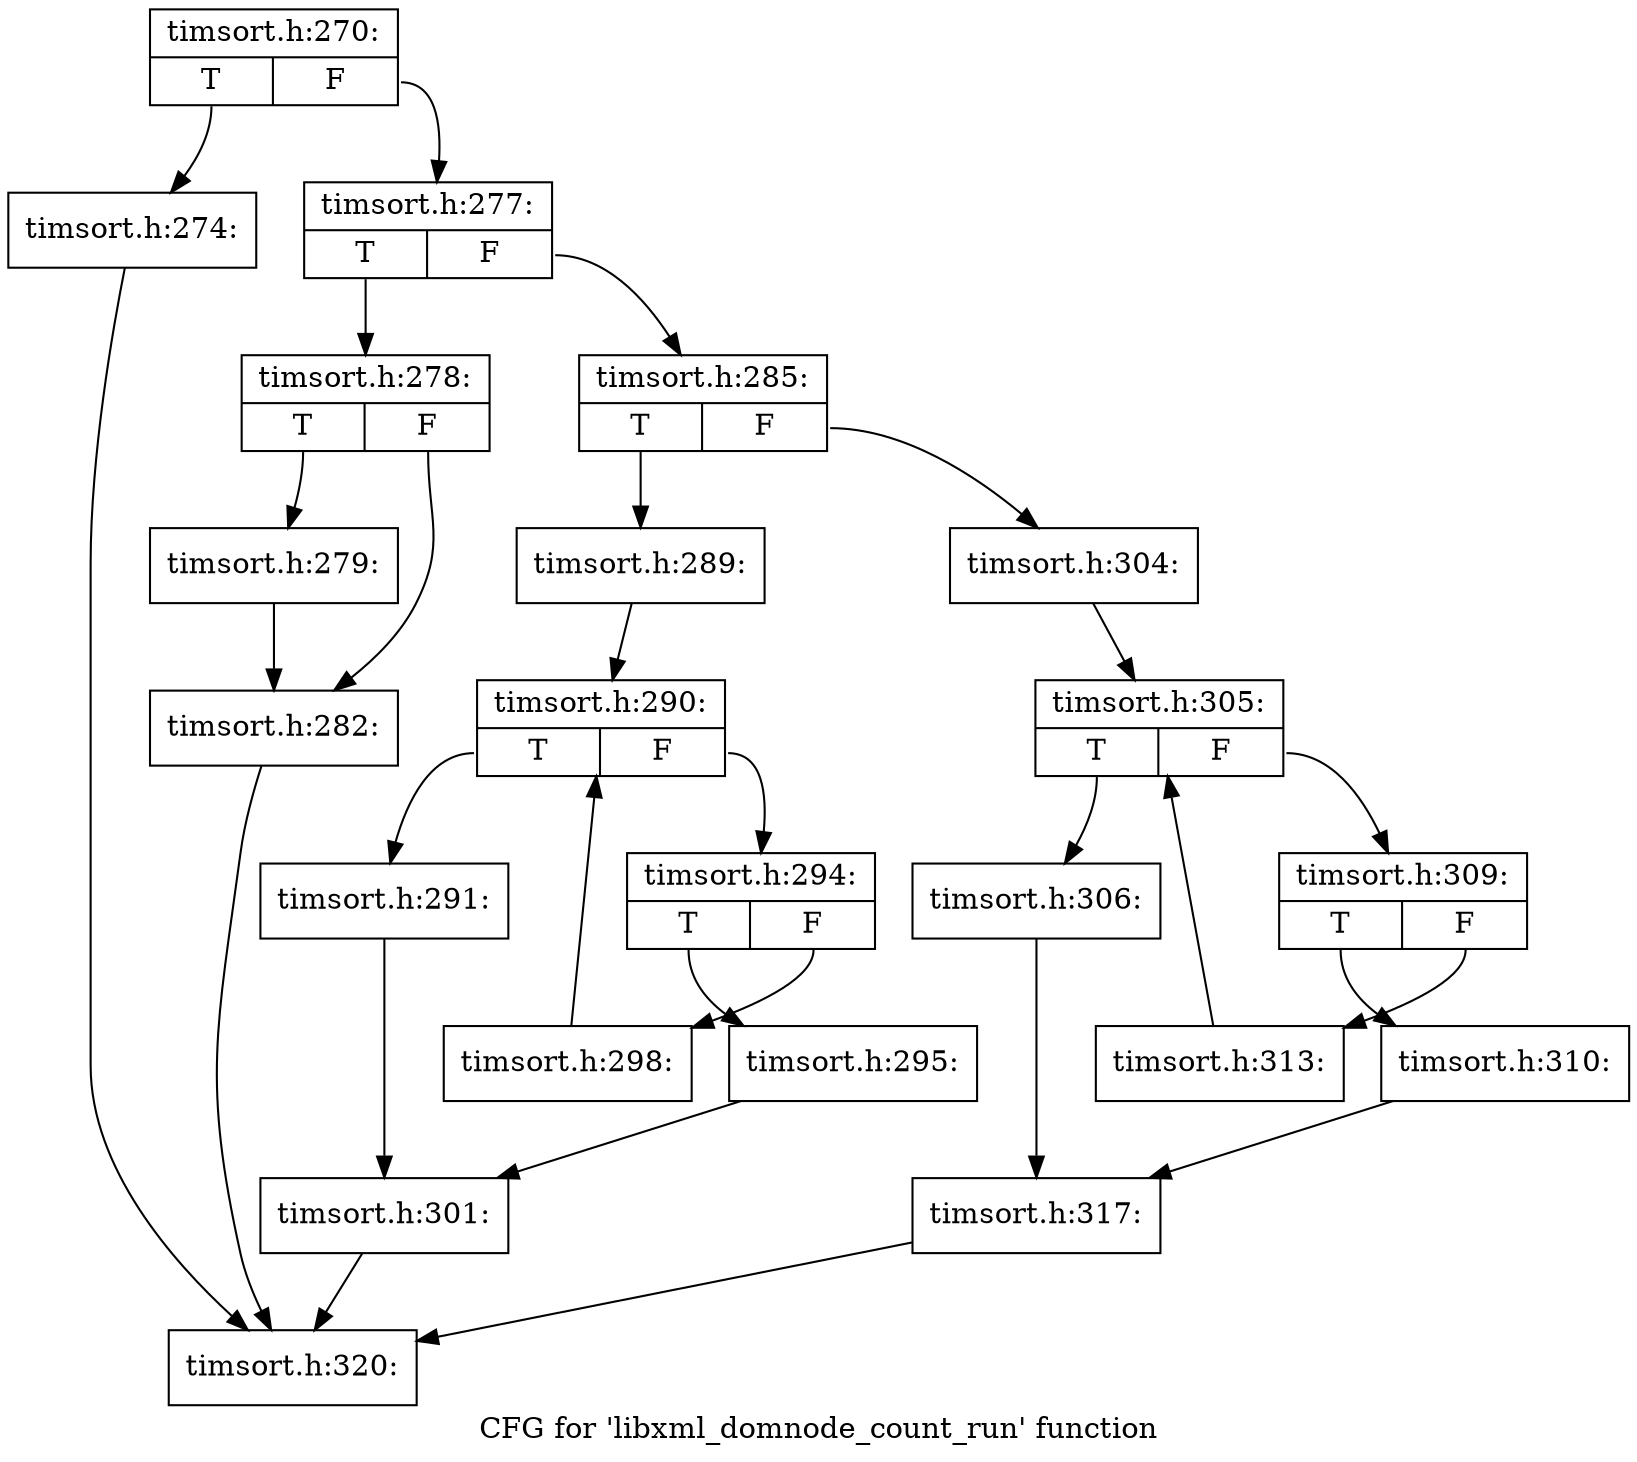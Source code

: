 digraph "CFG for 'libxml_domnode_count_run' function" {
	label="CFG for 'libxml_domnode_count_run' function";

	Node0x55e6b2a3bee0 [shape=record,label="{timsort.h:270:|{<s0>T|<s1>F}}"];
	Node0x55e6b2a3bee0:s0 -> Node0x55e6b2a44000;
	Node0x55e6b2a3bee0:s1 -> Node0x55e6b2a44050;
	Node0x55e6b2a44000 [shape=record,label="{timsort.h:274:}"];
	Node0x55e6b2a44000 -> Node0x55e6b2a3bf30;
	Node0x55e6b2a44050 [shape=record,label="{timsort.h:277:|{<s0>T|<s1>F}}"];
	Node0x55e6b2a44050:s0 -> Node0x55e6b2a446c0;
	Node0x55e6b2a44050:s1 -> Node0x55e6b2a44710;
	Node0x55e6b2a446c0 [shape=record,label="{timsort.h:278:|{<s0>T|<s1>F}}"];
	Node0x55e6b2a446c0:s0 -> Node0x55e6b2a44c10;
	Node0x55e6b2a446c0:s1 -> Node0x55e6b2a44c60;
	Node0x55e6b2a44c10 [shape=record,label="{timsort.h:279:}"];
	Node0x55e6b2a44c10 -> Node0x55e6b2a44c60;
	Node0x55e6b2a44c60 [shape=record,label="{timsort.h:282:}"];
	Node0x55e6b2a44c60 -> Node0x55e6b2a3bf30;
	Node0x55e6b2a44710 [shape=record,label="{timsort.h:285:|{<s0>T|<s1>F}}"];
	Node0x55e6b2a44710:s0 -> Node0x55e6b2a464f0;
	Node0x55e6b2a44710:s1 -> Node0x55e6b2a46590;
	Node0x55e6b2a464f0 [shape=record,label="{timsort.h:289:}"];
	Node0x55e6b2a464f0 -> Node0x55e6b2a46ea0;
	Node0x55e6b2a46ea0 [shape=record,label="{timsort.h:290:|{<s0>T|<s1>F}}"];
	Node0x55e6b2a46ea0:s0 -> Node0x55e6b2a47060;
	Node0x55e6b2a46ea0:s1 -> Node0x55e6b2a470b0;
	Node0x55e6b2a47060 [shape=record,label="{timsort.h:291:}"];
	Node0x55e6b2a47060 -> Node0x55e6b2a46e20;
	Node0x55e6b2a470b0 [shape=record,label="{timsort.h:294:|{<s0>T|<s1>F}}"];
	Node0x55e6b2a470b0:s0 -> Node0x55e6b2a47570;
	Node0x55e6b2a470b0:s1 -> Node0x55e6b2a475c0;
	Node0x55e6b2a47570 [shape=record,label="{timsort.h:295:}"];
	Node0x55e6b2a47570 -> Node0x55e6b2a46e20;
	Node0x55e6b2a475c0 [shape=record,label="{timsort.h:298:}"];
	Node0x55e6b2a475c0 -> Node0x55e6b2a46ea0;
	Node0x55e6b2a46e20 [shape=record,label="{timsort.h:301:}"];
	Node0x55e6b2a46e20 -> Node0x55e6b2a3bf30;
	Node0x55e6b2a46590 [shape=record,label="{timsort.h:304:}"];
	Node0x55e6b2a46590 -> Node0x55e6b2a48540;
	Node0x55e6b2a48540 [shape=record,label="{timsort.h:305:|{<s0>T|<s1>F}}"];
	Node0x55e6b2a48540:s0 -> Node0x55e6b2a48700;
	Node0x55e6b2a48540:s1 -> Node0x55e6b2a48750;
	Node0x55e6b2a48700 [shape=record,label="{timsort.h:306:}"];
	Node0x55e6b2a48700 -> Node0x55e6b2a484c0;
	Node0x55e6b2a48750 [shape=record,label="{timsort.h:309:|{<s0>T|<s1>F}}"];
	Node0x55e6b2a48750:s0 -> Node0x55e6b2a48c10;
	Node0x55e6b2a48750:s1 -> Node0x55e6b2a48c60;
	Node0x55e6b2a48c10 [shape=record,label="{timsort.h:310:}"];
	Node0x55e6b2a48c10 -> Node0x55e6b2a484c0;
	Node0x55e6b2a48c60 [shape=record,label="{timsort.h:313:}"];
	Node0x55e6b2a48c60 -> Node0x55e6b2a48540;
	Node0x55e6b2a484c0 [shape=record,label="{timsort.h:317:}"];
	Node0x55e6b2a484c0 -> Node0x55e6b2a3bf30;
	Node0x55e6b2a3bf30 [shape=record,label="{timsort.h:320:}"];
}
